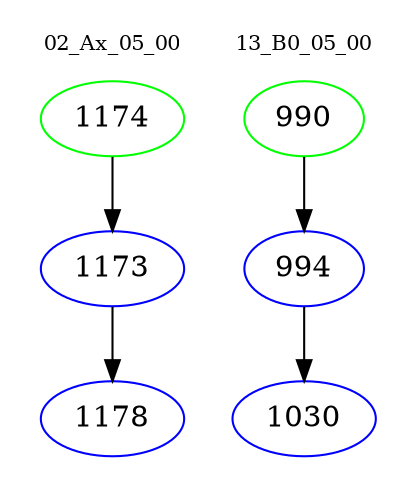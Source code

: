 digraph{
subgraph cluster_0 {
color = white
label = "02_Ax_05_00";
fontsize=10;
T0_1174 [label="1174", color="green"]
T0_1174 -> T0_1173 [color="black"]
T0_1173 [label="1173", color="blue"]
T0_1173 -> T0_1178 [color="black"]
T0_1178 [label="1178", color="blue"]
}
subgraph cluster_1 {
color = white
label = "13_B0_05_00";
fontsize=10;
T1_990 [label="990", color="green"]
T1_990 -> T1_994 [color="black"]
T1_994 [label="994", color="blue"]
T1_994 -> T1_1030 [color="black"]
T1_1030 [label="1030", color="blue"]
}
}
